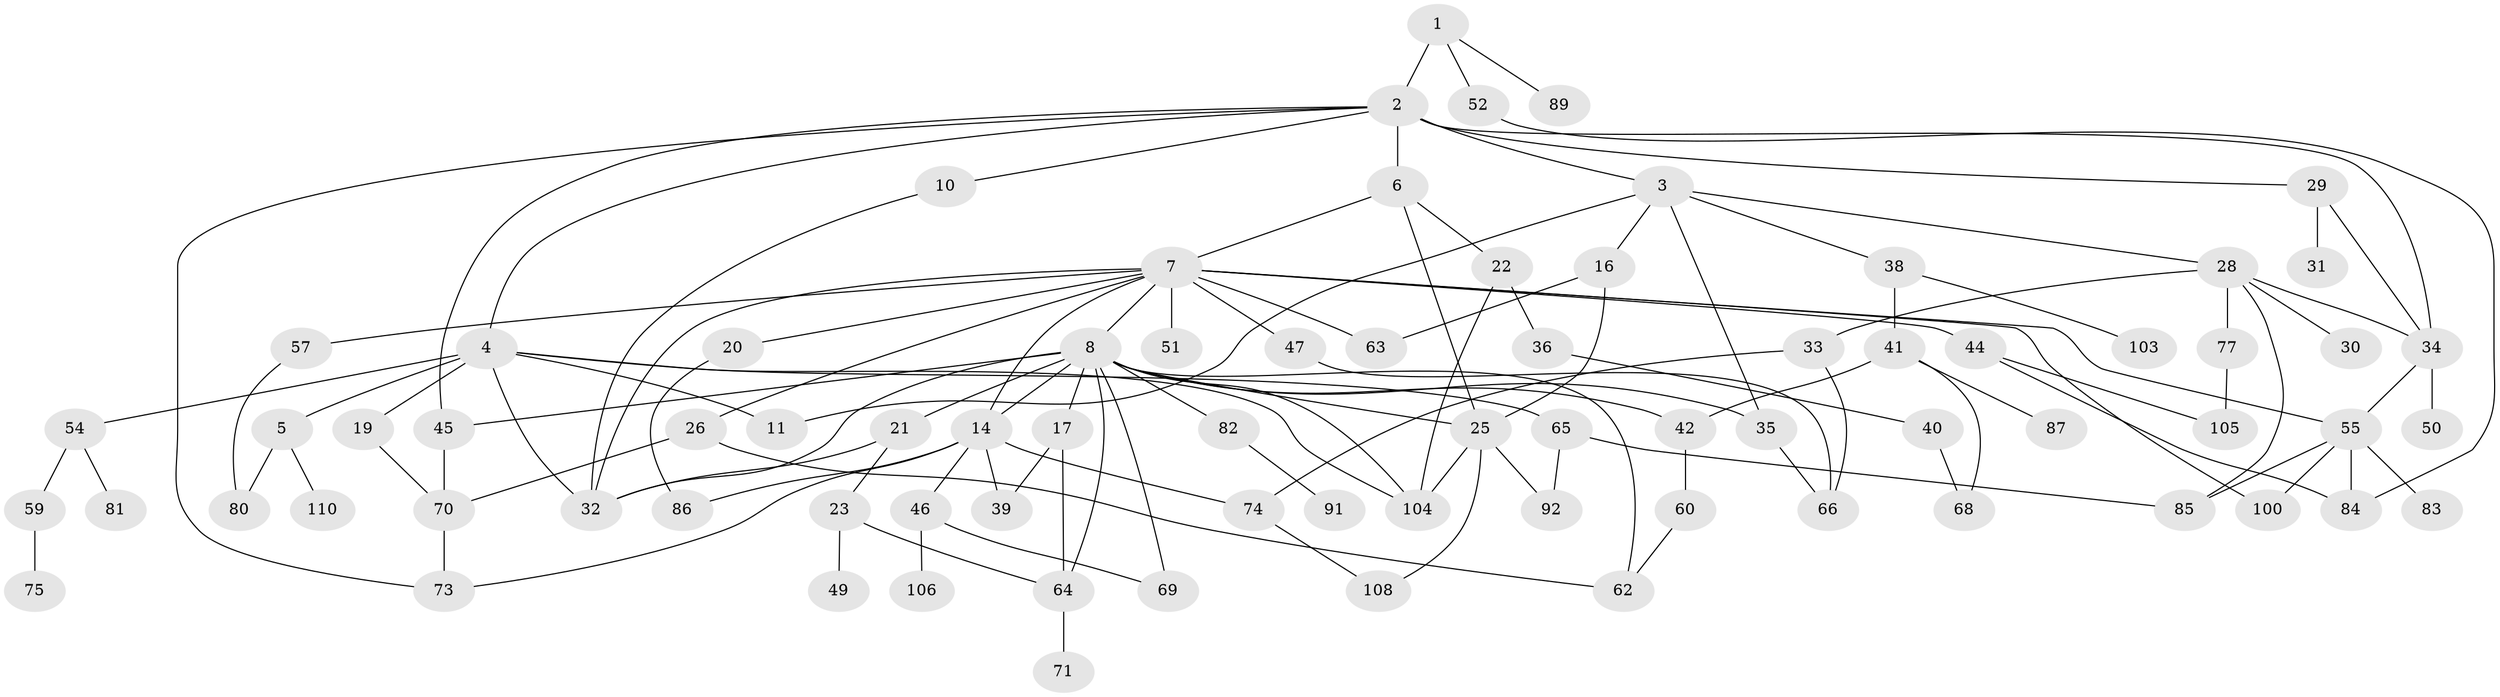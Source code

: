 // original degree distribution, {3: 0.30357142857142855, 8: 0.008928571428571428, 6: 0.026785714285714284, 5: 0.0625, 4: 0.08035714285714286, 10: 0.008928571428571428, 9: 0.008928571428571428, 2: 0.30357142857142855, 7: 0.017857142857142856, 1: 0.17857142857142858}
// Generated by graph-tools (version 1.1) at 2025/17/03/04/25 18:17:14]
// undirected, 78 vertices, 119 edges
graph export_dot {
graph [start="1"]
  node [color=gray90,style=filled];
  1 [super="+15"];
  2 [super="+13"];
  3;
  4 [super="+24+27"];
  5 [super="+67+93"];
  6;
  7 [super="+12+37+9"];
  8 [super="+61"];
  10;
  11;
  14 [super="+18"];
  16 [super="+53"];
  17;
  19;
  20;
  21 [super="+97"];
  22;
  23;
  25 [super="+102+56"];
  26;
  28;
  29;
  30;
  31;
  32 [super="+98"];
  33 [super="+107"];
  34 [super="+48"];
  35;
  36 [super="+58"];
  38;
  39;
  40;
  41 [super="+72"];
  42;
  44;
  45;
  46 [super="+78"];
  47;
  49;
  50;
  51;
  52;
  54;
  55 [super="+76"];
  57;
  59 [super="+96"];
  60;
  62;
  63;
  64;
  65 [super="+95"];
  66;
  68;
  69;
  70 [super="+101"];
  71;
  73;
  74;
  75;
  77;
  80;
  81;
  82;
  83 [super="+94"];
  84;
  85 [super="+90"];
  86;
  87;
  89;
  91;
  92;
  100;
  103;
  104 [super="+112"];
  105;
  106;
  108;
  110;
  1 -- 2 [weight=2];
  1 -- 89;
  1 -- 52;
  2 -- 3;
  2 -- 4;
  2 -- 6;
  2 -- 10;
  2 -- 29;
  2 -- 34;
  2 -- 73;
  2 -- 45;
  3 -- 11;
  3 -- 16;
  3 -- 28;
  3 -- 35;
  3 -- 38;
  4 -- 5 [weight=2];
  4 -- 19;
  4 -- 54;
  4 -- 65 [weight=2];
  4 -- 11;
  4 -- 104;
  4 -- 32;
  5 -- 80;
  5 -- 110;
  6 -- 7;
  6 -- 22;
  6 -- 25;
  7 -- 8;
  7 -- 20;
  7 -- 26;
  7 -- 44;
  7 -- 55;
  7 -- 14;
  7 -- 100;
  7 -- 57;
  7 -- 47;
  7 -- 63;
  7 -- 32;
  7 -- 51;
  8 -- 14;
  8 -- 17;
  8 -- 21;
  8 -- 42;
  8 -- 104;
  8 -- 69;
  8 -- 64;
  8 -- 32;
  8 -- 82;
  8 -- 35;
  8 -- 45;
  8 -- 62;
  8 -- 25;
  10 -- 32;
  14 -- 86;
  14 -- 74;
  14 -- 46 [weight=2];
  14 -- 73;
  14 -- 39;
  16 -- 25;
  16 -- 63;
  17 -- 39;
  17 -- 64;
  19 -- 70;
  20 -- 86;
  21 -- 23;
  21 -- 32;
  22 -- 36;
  22 -- 104;
  23 -- 49;
  23 -- 64;
  25 -- 104;
  25 -- 108;
  25 -- 92;
  26 -- 62;
  26 -- 70;
  28 -- 30;
  28 -- 33 [weight=2];
  28 -- 34;
  28 -- 77;
  28 -- 85;
  29 -- 31;
  29 -- 34;
  33 -- 66;
  33 -- 74;
  34 -- 50;
  34 -- 55;
  35 -- 66;
  36 -- 40;
  38 -- 41;
  38 -- 103;
  40 -- 68;
  41 -- 68;
  41 -- 42;
  41 -- 87;
  42 -- 60;
  44 -- 84;
  44 -- 105;
  45 -- 70;
  46 -- 69;
  46 -- 106;
  47 -- 66;
  52 -- 84;
  54 -- 59 [weight=2];
  54 -- 81;
  55 -- 85;
  55 -- 83;
  55 -- 100;
  55 -- 84;
  57 -- 80;
  59 -- 75;
  60 -- 62;
  64 -- 71;
  65 -- 92;
  65 -- 85;
  70 -- 73;
  74 -- 108;
  77 -- 105;
  82 -- 91;
}
